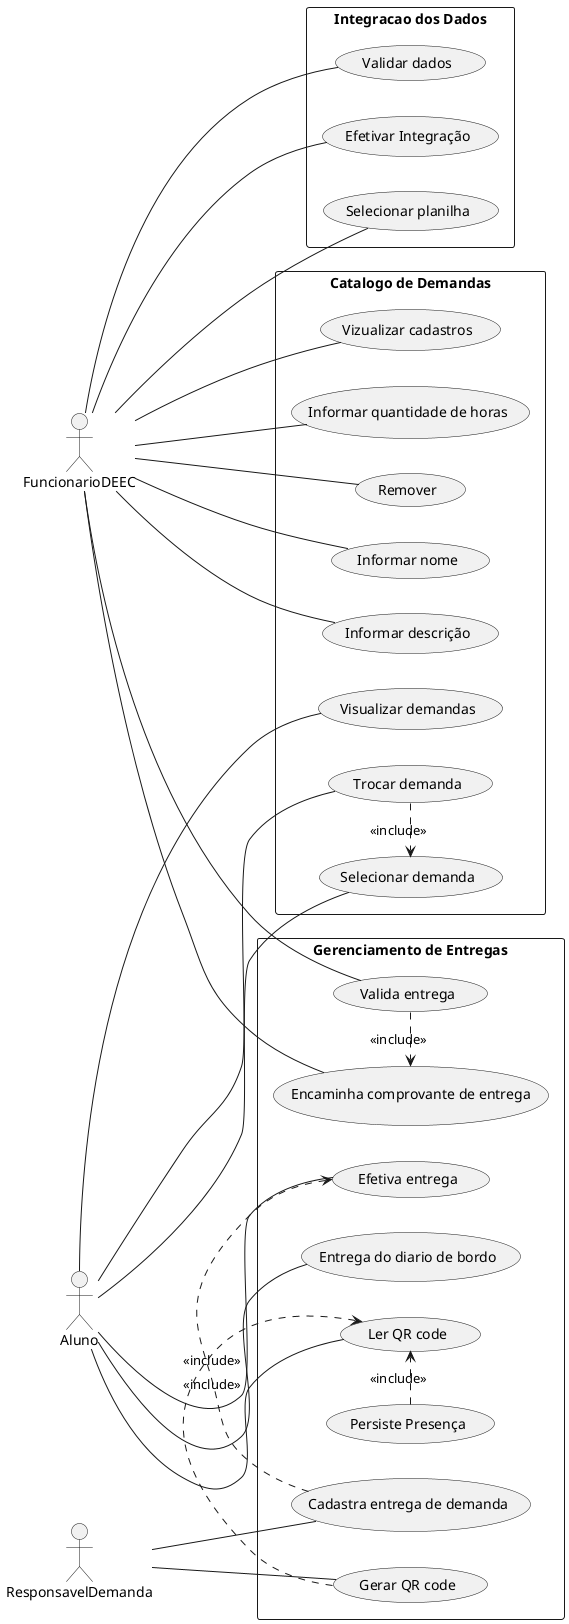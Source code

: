 @startuml

left to right direction

actor FuncionarioDEEC
actor ResponsavelDemanda
actor Aluno


rectangle "Catalogo de Demandas"{
    FuncionarioDEEC -- (Informar nome)
    FuncionarioDEEC -- (Informar descrição)
    FuncionarioDEEC -- (Vizualizar cadastros)
    FuncionarioDEEC -- (Informar quantidade de horas)
    FuncionarioDEEC -- (Remover)
    Aluno -- (Visualizar demandas)
    Aluno -- (Selecionar demanda)
    Aluno -- (Trocar demanda)
    (Trocar demanda) .> (Selecionar demanda) : <<include>>

}

rectangle "Integracao dos Dados"{
    FuncionarioDEEC -- (Selecionar planilha)
    FuncionarioDEEC -- (Validar dados)
    FuncionarioDEEC -- (Efetivar Integração)

}


rectangle "Gerenciamento de Entregas" {
    ResponsavelDemanda -- (Gerar QR code)
    Aluno -- (Ler QR code)
    (Persiste Presença) .> (Ler QR code) : <<include>>
    (Gerar QR code) .> (Ler QR code) : <<include>>
    ResponsavelDemanda -- (Cadastra entrega de demanda)
    Aluno -- (Efetiva entrega)
    (Cadastra entrega de demanda) .> (Efetiva entrega) : <<include>>
    Aluno -- (Entrega do diario de bordo)
    FuncionarioDEEC -- (Valida entrega)
    FuncionarioDEEC -- (Encaminha comprovante de entrega)
    (Valida entrega) .> (Encaminha comprovante de entrega) : <<include>>

}


@enduml
